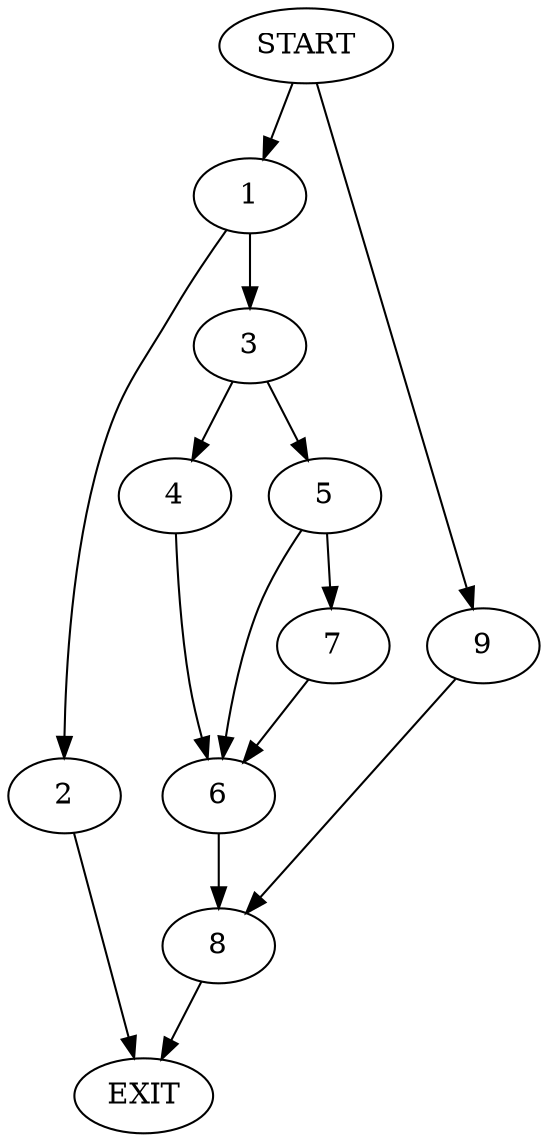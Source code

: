 digraph {
0 [label="START"]
10 [label="EXIT"]
0 -> 1
1 -> 2
1 -> 3
3 -> 4
3 -> 5
2 -> 10
4 -> 6
5 -> 6
5 -> 7
6 -> 8
7 -> 6
8 -> 10
0 -> 9
9 -> 8
}
